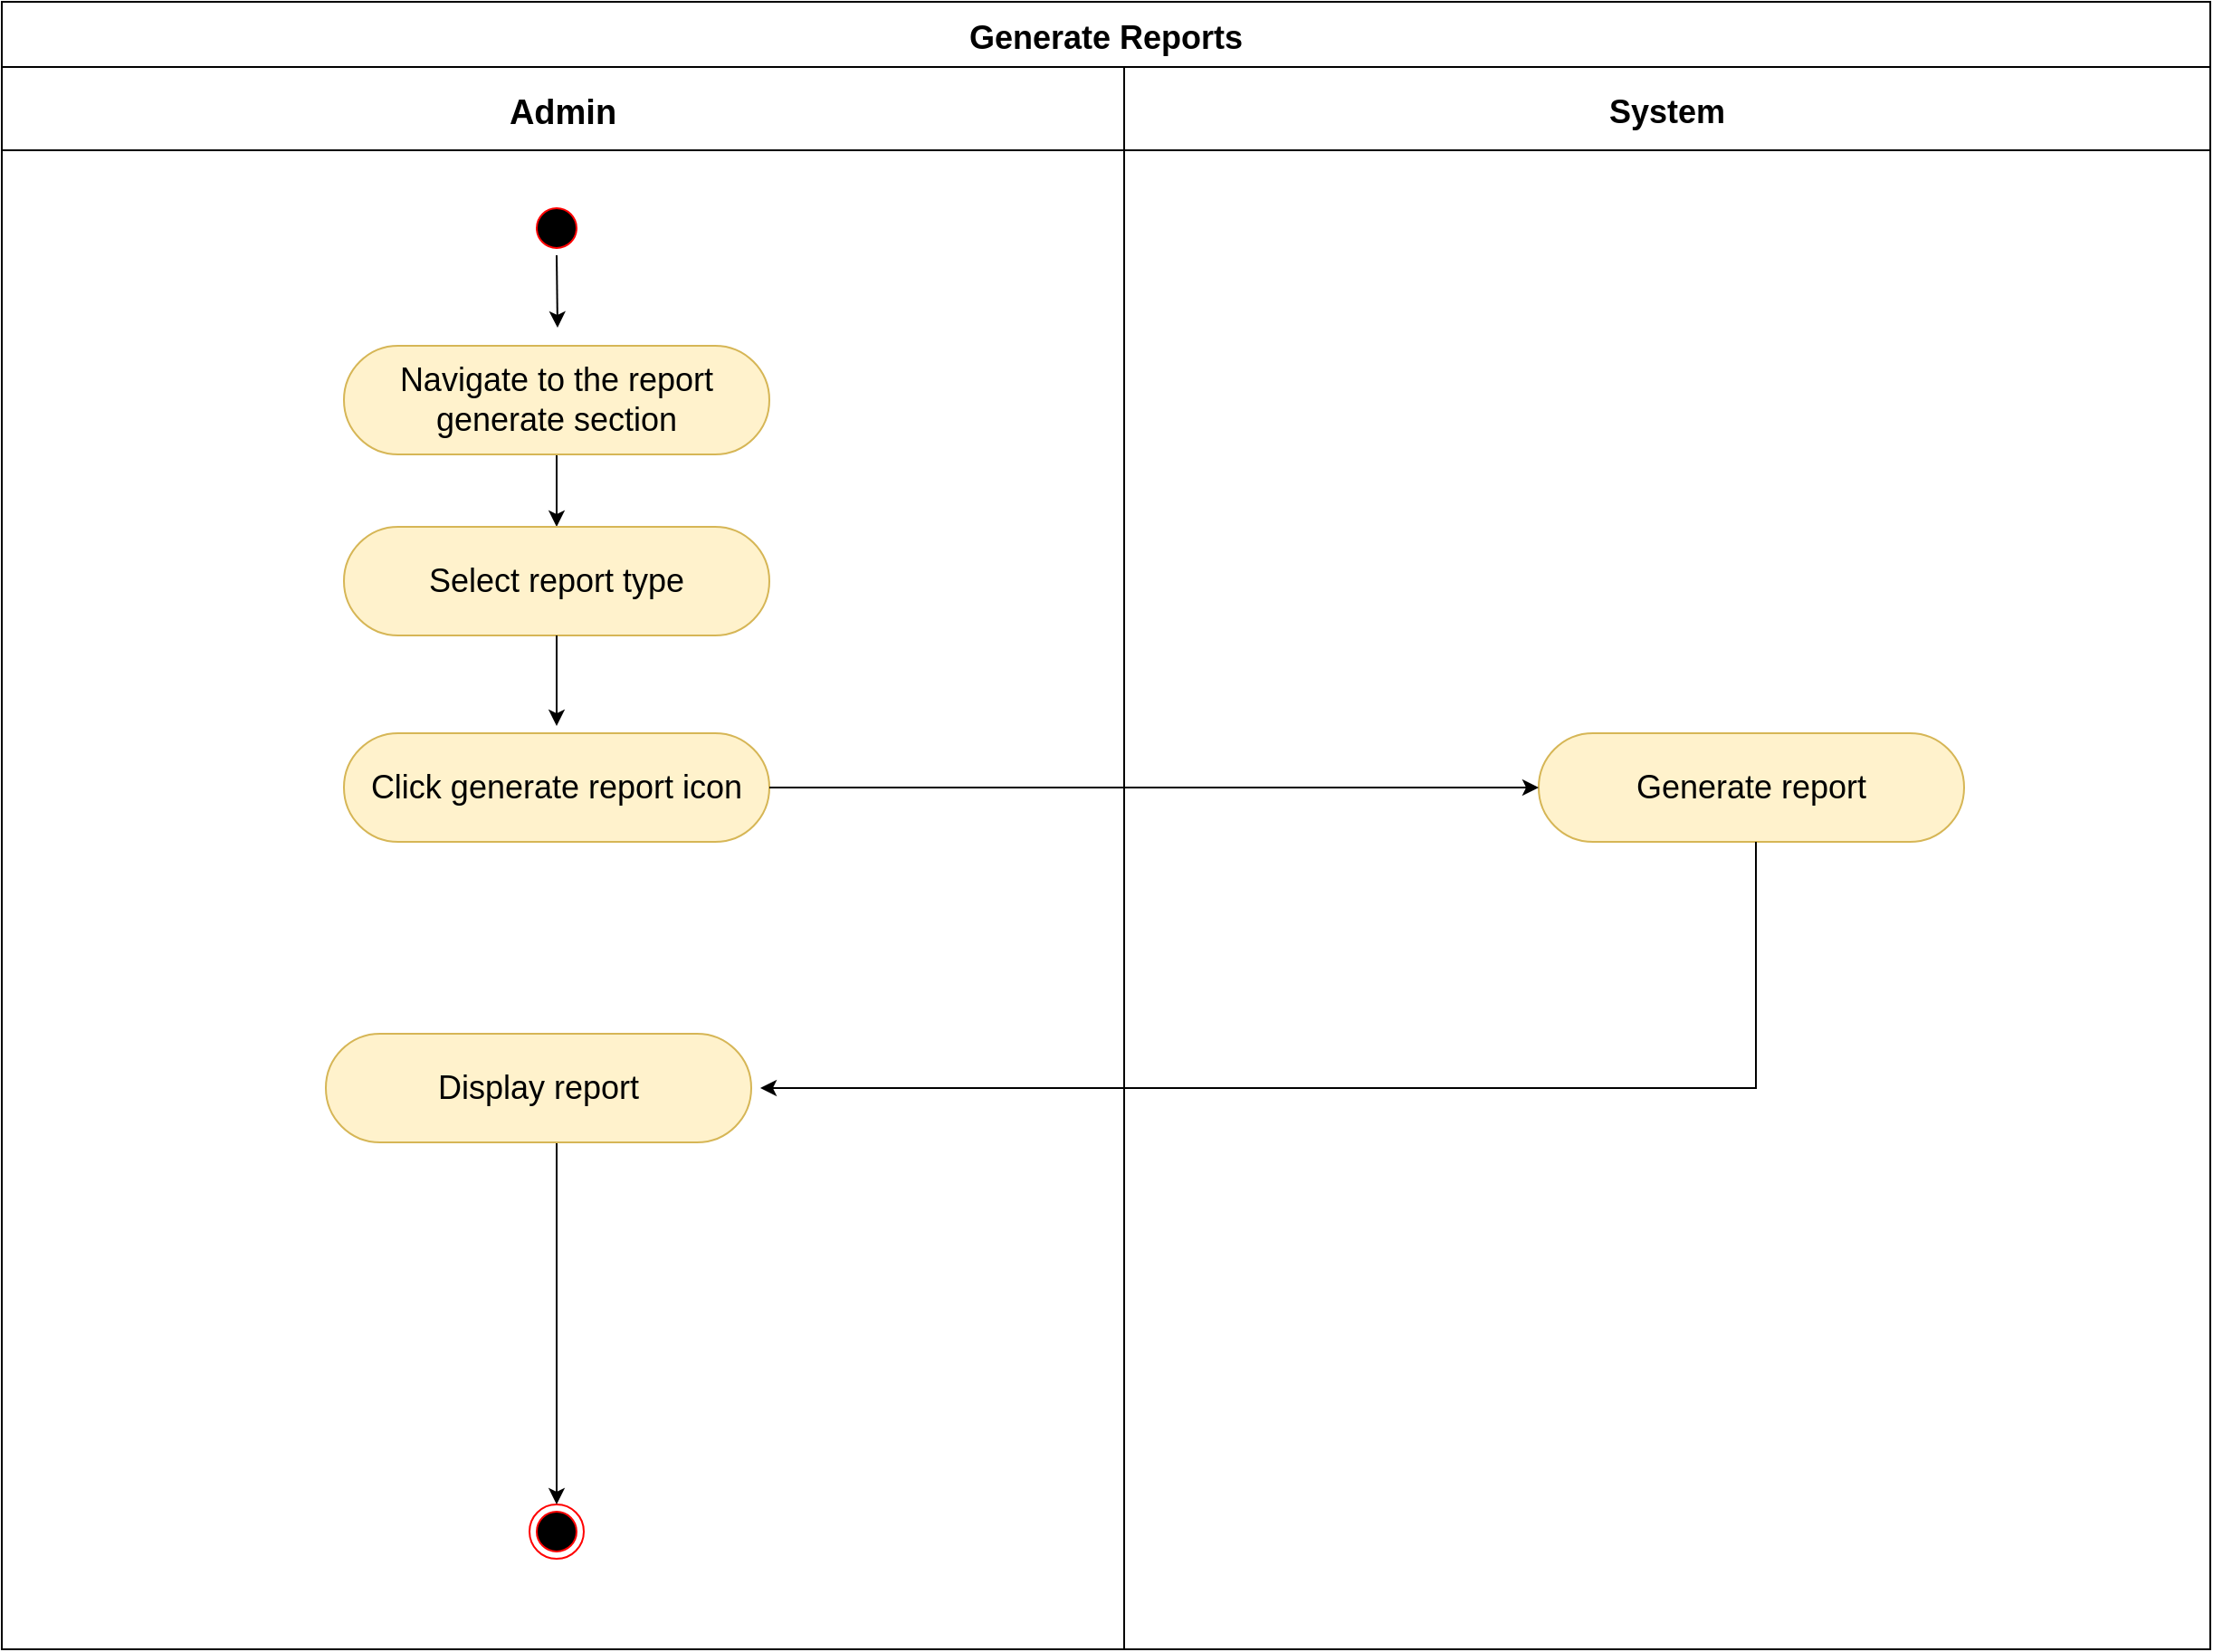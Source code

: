 <mxfile version="20.5.1" type="device"><diagram id="SGFTlWqrZOgTeco0hqaT" name="Page-1"><mxGraphModel dx="1474" dy="760" grid="1" gridSize="10" guides="1" tooltips="1" connect="1" arrows="1" fold="1" page="1" pageScale="1" pageWidth="827" pageHeight="1169" math="0" shadow="0"><root><mxCell id="0"/><mxCell id="1" parent="0"/><mxCell id="z_j2Ehr9QLoQ02RQDhP5-67" value="Generate Reports" style="swimlane;childLayout=stackLayout;resizeParent=1;resizeParentMax=0;startSize=36;fontSize=18;swimlaneFillColor=none;fillColor=default;" parent="1" vertex="1"><mxGeometry x="621" y="670" width="1220" height="910" as="geometry"/></mxCell><mxCell id="z_j2Ehr9QLoQ02RQDhP5-73" value="Admin" style="swimlane;startSize=46;fontSize=19;" parent="z_j2Ehr9QLoQ02RQDhP5-67" vertex="1"><mxGeometry y="36" width="620" height="874" as="geometry"><mxRectangle y="36" width="50" height="1234" as="alternateBounds"/></mxGeometry></mxCell><mxCell id="z_j2Ehr9QLoQ02RQDhP5-83" value="" style="ellipse;html=1;shape=endState;fillColor=#000000;strokeColor=#ff0000;fontSize=18;direction=west;" parent="z_j2Ehr9QLoQ02RQDhP5-73" vertex="1"><mxGeometry x="291.5" y="794" width="30" height="30" as="geometry"/></mxCell><mxCell id="LnwxyPAx2lnBmA8YMvuQ-25" style="edgeStyle=elbowEdgeStyle;rounded=0;orthogonalLoop=1;jettySize=auto;html=1;exitX=0.5;exitY=1;exitDx=0;exitDy=0;entryX=0.5;entryY=0;entryDx=0;entryDy=0;" edge="1" parent="z_j2Ehr9QLoQ02RQDhP5-73" source="LnwxyPAx2lnBmA8YMvuQ-5" target="LnwxyPAx2lnBmA8YMvuQ-6"><mxGeometry relative="1" as="geometry"/></mxCell><mxCell id="LnwxyPAx2lnBmA8YMvuQ-5" value="&lt;span id=&quot;docs-internal-guid-8911267b-7fff-a18d-b840-a1d3abe466f2&quot;&gt;&lt;span style=&quot;background-color: transparent; font-variant-numeric: normal; font-variant-east-asian: normal; vertical-align: baseline;&quot;&gt;&lt;font style=&quot;font-size: 18px;&quot;&gt;Navigate to the report generate section&lt;/font&gt;&lt;/span&gt;&lt;/span&gt;" style="rounded=1;whiteSpace=wrap;html=1;fontSize=18;arcSize=50;fillColor=#fff2cc;strokeColor=#d6b656;" vertex="1" parent="z_j2Ehr9QLoQ02RQDhP5-73"><mxGeometry x="189" y="154" width="235" height="60" as="geometry"/></mxCell><mxCell id="z_j2Ehr9QLoQ02RQDhP5-89" value="" style="ellipse;html=1;shape=startState;fillColor=#000000;strokeColor=#ff0000;" parent="z_j2Ehr9QLoQ02RQDhP5-73" vertex="1"><mxGeometry x="291.5" y="74" width="30" height="30" as="geometry"/></mxCell><mxCell id="LnwxyPAx2lnBmA8YMvuQ-6" value="&lt;span id=&quot;docs-internal-guid-8911267b-7fff-a18d-b840-a1d3abe466f2&quot;&gt;&lt;span style=&quot;background-color: transparent; font-variant-numeric: normal; font-variant-east-asian: normal; vertical-align: baseline;&quot;&gt;&lt;font style=&quot;font-size: 18px;&quot;&gt;Select report type&lt;br&gt;&lt;/font&gt;&lt;/span&gt;&lt;/span&gt;" style="rounded=1;whiteSpace=wrap;html=1;fontSize=18;arcSize=50;fillColor=#fff2cc;strokeColor=#d6b656;" vertex="1" parent="z_j2Ehr9QLoQ02RQDhP5-73"><mxGeometry x="189" y="254" width="235" height="60" as="geometry"/></mxCell><mxCell id="LnwxyPAx2lnBmA8YMvuQ-47" style="edgeStyle=elbowEdgeStyle;rounded=0;orthogonalLoop=1;jettySize=auto;html=1;entryX=0.5;entryY=1;entryDx=0;entryDy=0;" edge="1" parent="z_j2Ehr9QLoQ02RQDhP5-73" source="LnwxyPAx2lnBmA8YMvuQ-7" target="z_j2Ehr9QLoQ02RQDhP5-83"><mxGeometry relative="1" as="geometry"/></mxCell><mxCell id="LnwxyPAx2lnBmA8YMvuQ-7" value="&lt;span id=&quot;docs-internal-guid-8911267b-7fff-a18d-b840-a1d3abe466f2&quot;&gt;&lt;span style=&quot;background-color: transparent; font-variant-numeric: normal; font-variant-east-asian: normal; vertical-align: baseline;&quot;&gt;&lt;font style=&quot;font-size: 18px;&quot;&gt;Display report&lt;/font&gt;&lt;/span&gt;&lt;/span&gt;" style="rounded=1;whiteSpace=wrap;html=1;fontSize=18;arcSize=50;fillColor=#fff2cc;strokeColor=#d6b656;" vertex="1" parent="z_j2Ehr9QLoQ02RQDhP5-73"><mxGeometry x="179" y="534" width="235" height="60" as="geometry"/></mxCell><mxCell id="LnwxyPAx2lnBmA8YMvuQ-44" value="&lt;span id=&quot;docs-internal-guid-8911267b-7fff-a18d-b840-a1d3abe466f2&quot;&gt;&lt;span style=&quot;background-color: transparent; font-variant-numeric: normal; font-variant-east-asian: normal; vertical-align: baseline;&quot;&gt;&lt;font style=&quot;font-size: 18px;&quot;&gt;Click generate report icon&lt;br&gt;&lt;/font&gt;&lt;/span&gt;&lt;/span&gt;" style="rounded=1;whiteSpace=wrap;html=1;fontSize=18;arcSize=50;fillColor=#fff2cc;strokeColor=#d6b656;" vertex="1" parent="z_j2Ehr9QLoQ02RQDhP5-73"><mxGeometry x="189" y="368" width="235" height="60" as="geometry"/></mxCell><mxCell id="z_j2Ehr9QLoQ02RQDhP5-92" value="System" style="swimlane;startSize=46;fontSize=18;gradientColor=none;strokeColor=#000000;" parent="z_j2Ehr9QLoQ02RQDhP5-67" vertex="1"><mxGeometry x="620" y="36" width="600" height="874" as="geometry"/></mxCell><mxCell id="LnwxyPAx2lnBmA8YMvuQ-8" value="Generate report" style="rounded=1;whiteSpace=wrap;html=1;fontSize=18;arcSize=50;fillColor=#fff2cc;strokeColor=#d6b656;" vertex="1" parent="z_j2Ehr9QLoQ02RQDhP5-92"><mxGeometry x="229" y="368" width="235" height="60" as="geometry"/></mxCell><mxCell id="LnwxyPAx2lnBmA8YMvuQ-50" style="edgeStyle=elbowEdgeStyle;rounded=0;orthogonalLoop=1;jettySize=auto;html=1;" edge="1" parent="z_j2Ehr9QLoQ02RQDhP5-67" source="LnwxyPAx2lnBmA8YMvuQ-44" target="LnwxyPAx2lnBmA8YMvuQ-8"><mxGeometry relative="1" as="geometry"/></mxCell><mxCell id="LnwxyPAx2lnBmA8YMvuQ-24" style="edgeStyle=elbowEdgeStyle;rounded=0;orthogonalLoop=1;jettySize=auto;html=1;exitX=0.5;exitY=1;exitDx=0;exitDy=0;" edge="1" parent="1" source="z_j2Ehr9QLoQ02RQDhP5-89"><mxGeometry relative="1" as="geometry"><mxPoint x="928.077" y="850" as="targetPoint"/></mxGeometry></mxCell><mxCell id="LnwxyPAx2lnBmA8YMvuQ-46" style="edgeStyle=elbowEdgeStyle;rounded=0;orthogonalLoop=1;jettySize=auto;html=1;" edge="1" parent="1" source="LnwxyPAx2lnBmA8YMvuQ-8"><mxGeometry relative="1" as="geometry"><mxPoint x="1040" y="1270" as="targetPoint"/><Array as="points"><mxPoint x="1590" y="1180"/><mxPoint x="1590" y="1300"/><mxPoint x="1640" y="1230"/></Array></mxGeometry></mxCell><mxCell id="LnwxyPAx2lnBmA8YMvuQ-48" style="edgeStyle=elbowEdgeStyle;rounded=0;orthogonalLoop=1;jettySize=auto;html=1;" edge="1" parent="1" source="LnwxyPAx2lnBmA8YMvuQ-6"><mxGeometry relative="1" as="geometry"><mxPoint x="927.5" y="1070" as="targetPoint"/></mxGeometry></mxCell></root></mxGraphModel></diagram></mxfile>